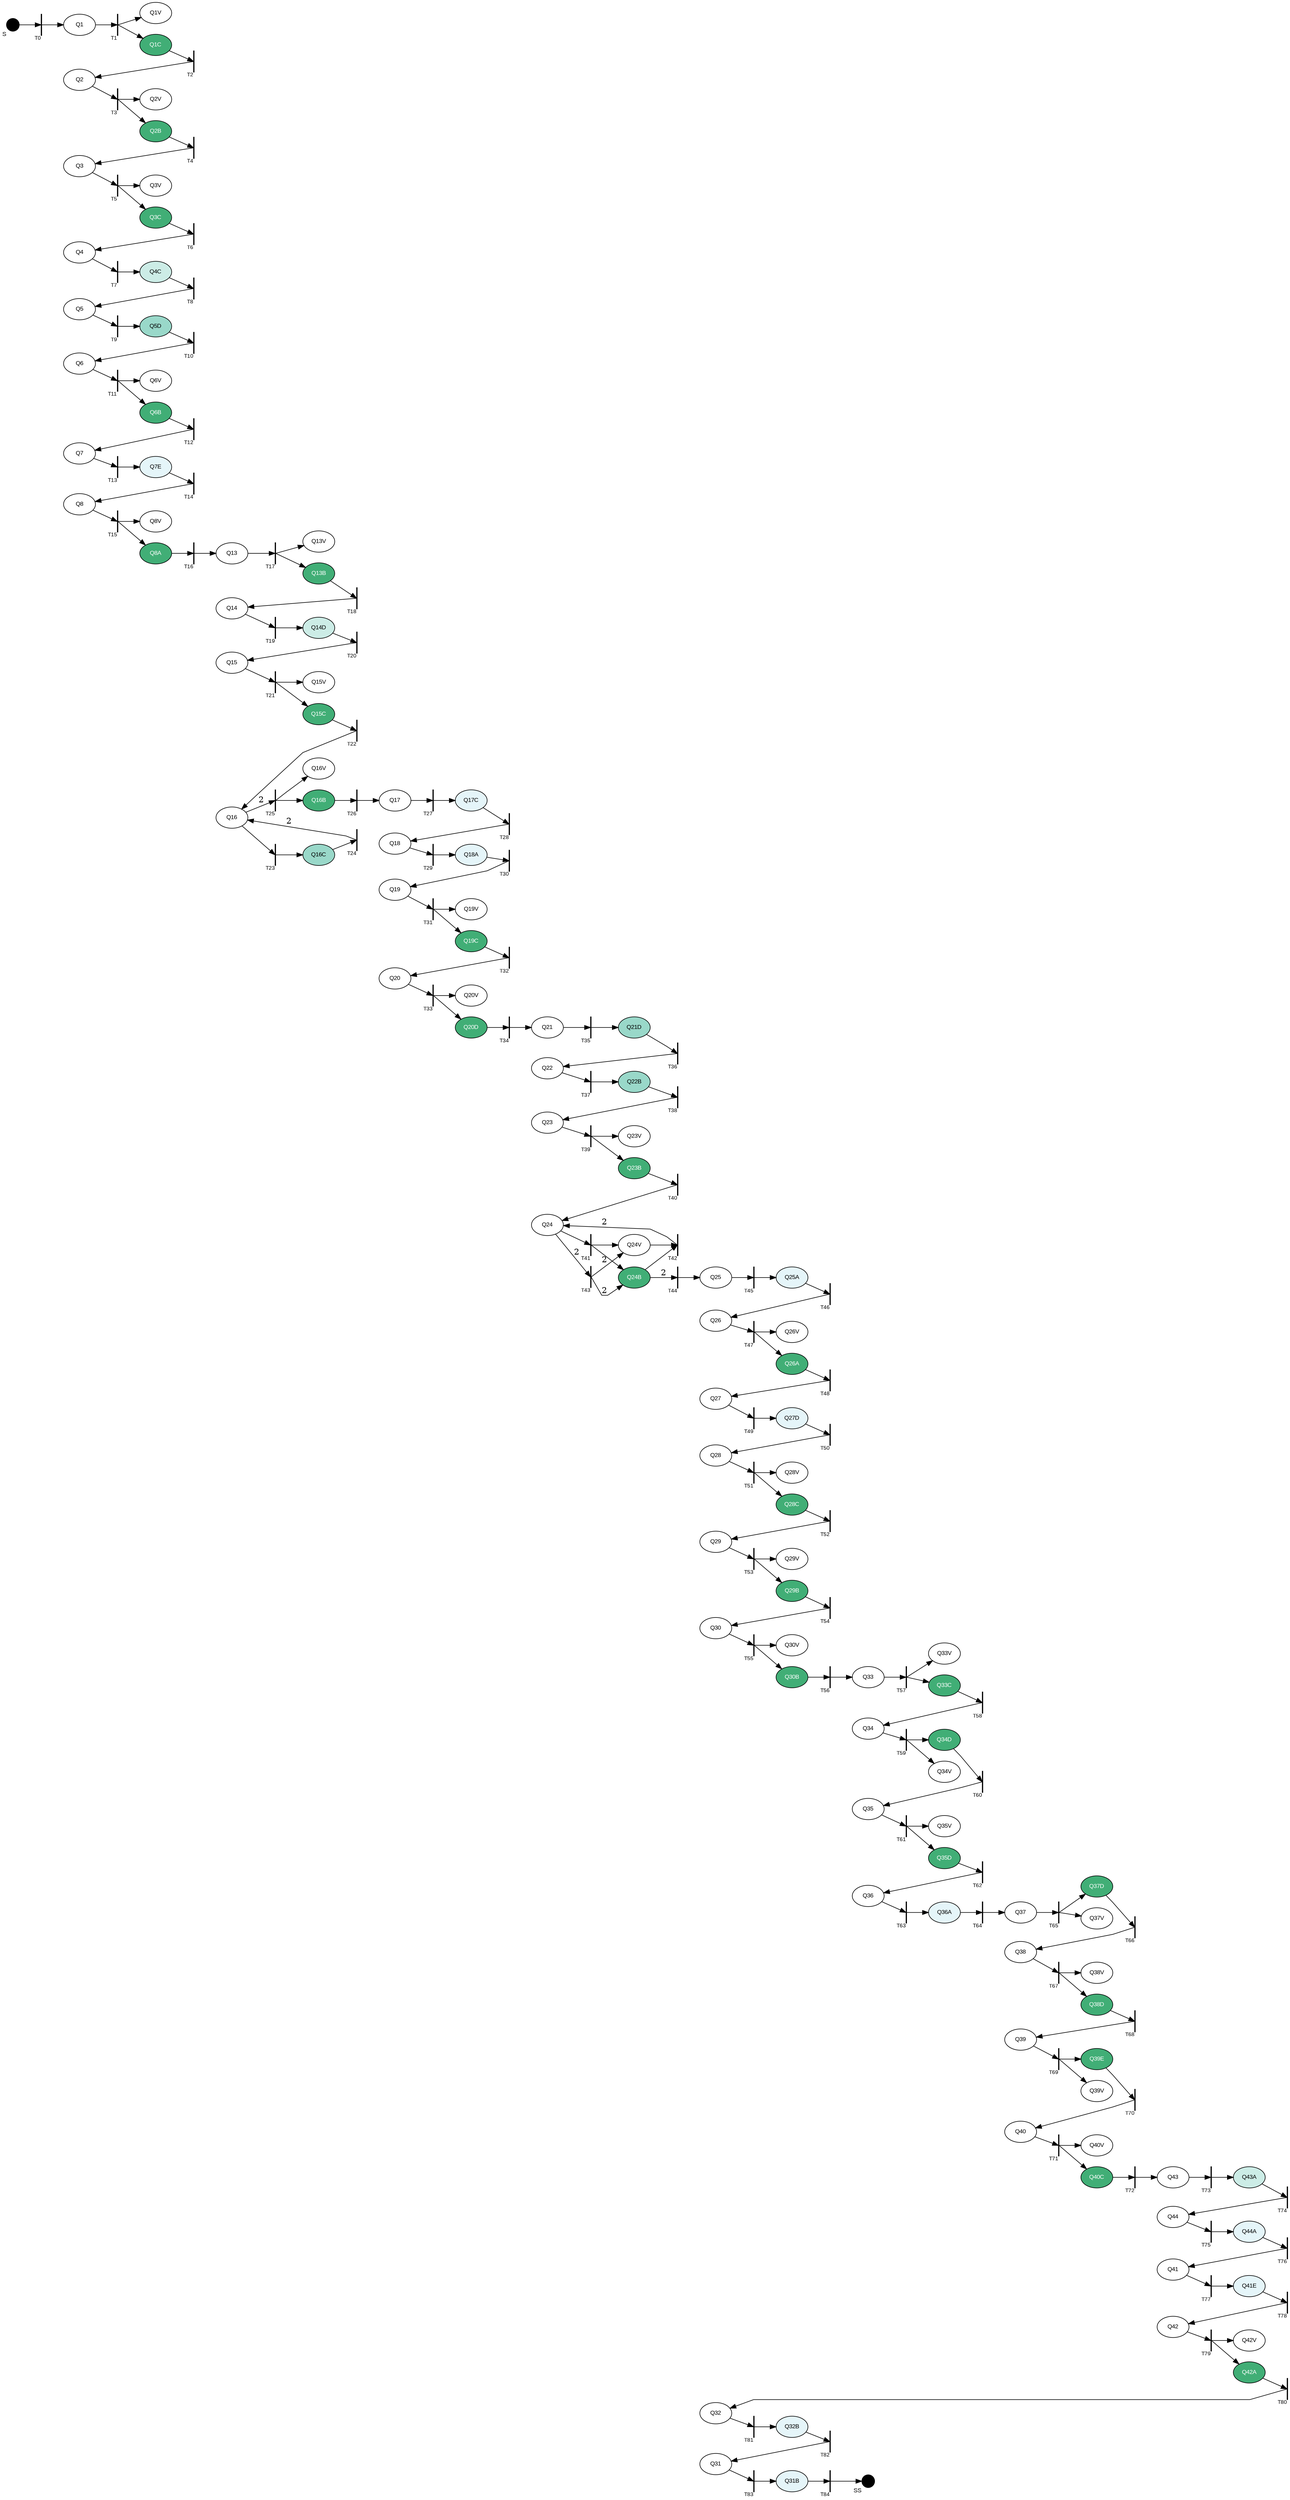 digraph G { rankdir=LR; splines=polyline;
node[style=filled; fontsize=10; fontname=Arial; fontcolor=black; fillcolor=white; colorscheme=bugn9];
"S"[fillcolor=black; shape=point; width=0.3; xlabel="S";];"Q1"[colorscheme="reds5"; fillcolor=white; ]; "Q1C"[fillcolor=6; fontcolor=white;]; "Q2"[colorscheme="reds5"; fillcolor=white; ]; "Q2B"[fillcolor=6; fontcolor=white;]; "Q3"[colorscheme="reds5"; fillcolor=white; ]; "Q3C"[fillcolor=6; fontcolor=white;]; "Q4"[colorscheme="reds5"; fillcolor=white; ]; "Q4C"[fillcolor=3; ]; "Q5"[colorscheme="reds5"; fillcolor=white; ]; "Q5D"[fillcolor=4; ]; "Q6"[colorscheme="reds5"; fillcolor=white; ]; "Q6B"[fillcolor=6; fontcolor=white;]; "Q7"[colorscheme="reds5"; fillcolor=white; ]; "Q7E"[fillcolor=2; ]; "Q8"[colorscheme="reds5"; fillcolor=white; ]; "Q8A"[fillcolor=6; fontcolor=white;]; "Q13"[colorscheme="reds5"; fillcolor=white; ]; "Q13B"[fillcolor=6; fontcolor=white;]; "Q14"[colorscheme="reds5"; fillcolor=white; ]; "Q14D"[fillcolor=3; ]; "Q15"[colorscheme="reds5"; fillcolor=white; ]; "Q15C"[fillcolor=6; fontcolor=white;]; "Q16"[colorscheme="reds5"; fillcolor=white; fontcolor=black;]; "Q16C"[fillcolor=4; ]; "Q16B"[fillcolor=6; fontcolor=white;]; "Q17"[colorscheme="reds5"; fillcolor=white; ]; "Q17C"[fillcolor=2; ]; "Q18"[colorscheme="reds5"; fillcolor=white; ]; "Q18A"[fillcolor=2; ]; "Q19"[colorscheme="reds5"; fillcolor=white; ]; "Q19C"[fillcolor=6; fontcolor=white;]; "Q20"[colorscheme="reds5"; fillcolor=white; ]; "Q20D"[fillcolor=6; fontcolor=white;]; "Q21"[colorscheme="reds5"; fillcolor=white; ]; "Q21D"[fillcolor=4; ]; "Q22"[colorscheme="reds5"; fillcolor=white; ]; "Q22B"[fillcolor=4; ]; "Q23"[colorscheme="reds5"; fillcolor=white; ]; "Q23B"[fillcolor=6; fontcolor=white;]; "Q24"[colorscheme="reds5"; fillcolor=white; fontcolor=black;]; "Q24B"[fillcolor=6; fontcolor=white;]; "Q25"[colorscheme="reds5"; fillcolor=white; ]; "Q25A"[fillcolor=2; ]; "Q26"[colorscheme="reds5"; fillcolor=white; ]; "Q26A"[fillcolor=6; fontcolor=white;]; "Q27"[colorscheme="reds5"; fillcolor=white; ]; "Q27D"[fillcolor=2; ]; "Q28"[colorscheme="reds5"; fillcolor=white; ]; "Q28C"[fillcolor=6; fontcolor=white;]; "Q29"[colorscheme="reds5"; fillcolor=white; ]; "Q29B"[fillcolor=6; fontcolor=white;]; "Q30"[colorscheme="reds5"; fillcolor=white; ]; "Q30B"[fillcolor=6; fontcolor=white;]; "Q33"[colorscheme="reds5"; fillcolor=white; ]; "Q33C"[fillcolor=6; fontcolor=white;]; "Q34"[colorscheme="reds5"; fillcolor=white; ]; "Q34D"[fillcolor=6; fontcolor=white;]; "Q35"[colorscheme="reds5"; fillcolor=white; ]; "Q35D"[fillcolor=6; fontcolor=white;]; "Q36"[colorscheme="reds5"; fillcolor=white; ]; "Q36A"[fillcolor=2; ]; "Q37"[colorscheme="reds5"; fillcolor=white; ]; "Q37D"[fillcolor=6; fontcolor=white;]; "Q38"[colorscheme="reds5"; fillcolor=white; ]; "Q38D"[fillcolor=6; fontcolor=white;]; "Q39"[colorscheme="reds5"; fillcolor=white; ]; "Q39E"[fillcolor=6; fontcolor=white;]; "Q40"[colorscheme="reds5"; fillcolor=white; ]; "Q40C"[fillcolor=6; fontcolor=white;]; "Q43"[colorscheme="reds5"; fillcolor=white; ]; "Q43A"[fillcolor=3; ]; "Q44"[colorscheme="reds5"; fillcolor=white; ]; "Q44A"[fillcolor=2; ]; "Q41"[colorscheme="reds5"; fillcolor=white; ]; "Q41E"[fillcolor=2; ]; "Q42"[colorscheme="reds5"; fillcolor=white; ]; "Q42A"[fillcolor=6; fontcolor=white;]; "Q32"[colorscheme="reds5"; fillcolor=white; ]; "Q32B"[fillcolor=2; ]; "Q31"[colorscheme="reds5"; fillcolor=white; ]; "Q31B"[fillcolor=2; ]; "SS"[fillcolor=black; shape=point; width=0.3; xlabel="SS";];"T0"[fillcolor=black; shape=box; label=""; width=0.01; fontsize=9; xlabel="T0"]; "T1"[fillcolor=black; shape=box; label=""; width=0.01; fontsize=9; xlabel="T1"]; "T2"[fillcolor=black; shape=box; label=""; width=0.01; fontsize=9; xlabel="T2"]; "T3"[fillcolor=black; shape=box; label=""; width=0.01; fontsize=9; xlabel="T3"]; "T4"[fillcolor=black; shape=box; label=""; width=0.01; fontsize=9; xlabel="T4"]; "T5"[fillcolor=black; shape=box; label=""; width=0.01; fontsize=9; xlabel="T5"]; "T6"[fillcolor=black; shape=box; label=""; width=0.01; fontsize=9; xlabel="T6"]; "T7"[fillcolor=black; shape=box; label=""; width=0.01; fontsize=9; xlabel="T7"]; "T8"[fillcolor=black; shape=box; label=""; width=0.01; fontsize=9; xlabel="T8"]; "T9"[fillcolor=black; shape=box; label=""; width=0.01; fontsize=9; xlabel="T9"]; "T10"[fillcolor=black; shape=box; label=""; width=0.01; fontsize=9; xlabel="T10"]; "T11"[fillcolor=black; shape=box; label=""; width=0.01; fontsize=9; xlabel="T11"]; "T12"[fillcolor=black; shape=box; label=""; width=0.01; fontsize=9; xlabel="T12"]; "T13"[fillcolor=black; shape=box; label=""; width=0.01; fontsize=9; xlabel="T13"]; "T14"[fillcolor=black; shape=box; label=""; width=0.01; fontsize=9; xlabel="T14"]; "T15"[fillcolor=black; shape=box; label=""; width=0.01; fontsize=9; xlabel="T15"]; "T16"[fillcolor=black; shape=box; label=""; width=0.01; fontsize=9; xlabel="T16"]; "T17"[fillcolor=black; shape=box; label=""; width=0.01; fontsize=9; xlabel="T17"]; "T18"[fillcolor=black; shape=box; label=""; width=0.01; fontsize=9; xlabel="T18"]; "T19"[fillcolor=black; shape=box; label=""; width=0.01; fontsize=9; xlabel="T19"]; "T20"[fillcolor=black; shape=box; label=""; width=0.01; fontsize=9; xlabel="T20"]; "T21"[fillcolor=black; shape=box; label=""; width=0.01; fontsize=9; xlabel="T21"]; "T22"[fillcolor=black; shape=box; label=""; width=0.01; fontsize=9; xlabel="T22"]; "T23"[fillcolor=black; shape=box; label=""; width=0.01; fontsize=9; xlabel="T23"]; "T24"[fillcolor=black; shape=box; label=""; width=0.01; fontsize=9; xlabel="T24"]; "T25"[fillcolor=black; shape=box; label=""; width=0.01; fontsize=9; xlabel="T25"]; "T26"[fillcolor=black; shape=box; label=""; width=0.01; fontsize=9; xlabel="T26"]; "T27"[fillcolor=black; shape=box; label=""; width=0.01; fontsize=9; xlabel="T27"]; "T28"[fillcolor=black; shape=box; label=""; width=0.01; fontsize=9; xlabel="T28"]; "T29"[fillcolor=black; shape=box; label=""; width=0.01; fontsize=9; xlabel="T29"]; "T30"[fillcolor=black; shape=box; label=""; width=0.01; fontsize=9; xlabel="T30"]; "T31"[fillcolor=black; shape=box; label=""; width=0.01; fontsize=9; xlabel="T31"]; "T32"[fillcolor=black; shape=box; label=""; width=0.01; fontsize=9; xlabel="T32"]; "T33"[fillcolor=black; shape=box; label=""; width=0.01; fontsize=9; xlabel="T33"]; "T34"[fillcolor=black; shape=box; label=""; width=0.01; fontsize=9; xlabel="T34"]; "T35"[fillcolor=black; shape=box; label=""; width=0.01; fontsize=9; xlabel="T35"]; "T36"[fillcolor=black; shape=box; label=""; width=0.01; fontsize=9; xlabel="T36"]; "T37"[fillcolor=black; shape=box; label=""; width=0.01; fontsize=9; xlabel="T37"]; "T38"[fillcolor=black; shape=box; label=""; width=0.01; fontsize=9; xlabel="T38"]; "T39"[fillcolor=black; shape=box; label=""; width=0.01; fontsize=9; xlabel="T39"]; "T40"[fillcolor=black; shape=box; label=""; width=0.01; fontsize=9; xlabel="T40"]; "T41"[fillcolor=black; shape=box; label=""; width=0.01; fontsize=9; xlabel="T41"]; "T42"[fillcolor=black; shape=box; label=""; width=0.01; fontsize=9; xlabel="T42"]; "T43"[fillcolor=black; shape=box; label=""; width=0.01; fontsize=9; xlabel="T43"]; "T44"[fillcolor=black; shape=box; label=""; width=0.01; fontsize=9; xlabel="T44"]; "T45"[fillcolor=black; shape=box; label=""; width=0.01; fontsize=9; xlabel="T45"]; "T46"[fillcolor=black; shape=box; label=""; width=0.01; fontsize=9; xlabel="T46"]; "T47"[fillcolor=black; shape=box; label=""; width=0.01; fontsize=9; xlabel="T47"]; "T48"[fillcolor=black; shape=box; label=""; width=0.01; fontsize=9; xlabel="T48"]; "T49"[fillcolor=black; shape=box; label=""; width=0.01; fontsize=9; xlabel="T49"]; "T50"[fillcolor=black; shape=box; label=""; width=0.01; fontsize=9; xlabel="T50"]; "T51"[fillcolor=black; shape=box; label=""; width=0.01; fontsize=9; xlabel="T51"]; "T52"[fillcolor=black; shape=box; label=""; width=0.01; fontsize=9; xlabel="T52"]; "T53"[fillcolor=black; shape=box; label=""; width=0.01; fontsize=9; xlabel="T53"]; "T54"[fillcolor=black; shape=box; label=""; width=0.01; fontsize=9; xlabel="T54"]; "T55"[fillcolor=black; shape=box; label=""; width=0.01; fontsize=9; xlabel="T55"]; "T56"[fillcolor=black; shape=box; label=""; width=0.01; fontsize=9; xlabel="T56"]; "T57"[fillcolor=black; shape=box; label=""; width=0.01; fontsize=9; xlabel="T57"]; "T58"[fillcolor=black; shape=box; label=""; width=0.01; fontsize=9; xlabel="T58"]; "T59"[fillcolor=black; shape=box; label=""; width=0.01; fontsize=9; xlabel="T59"]; "T60"[fillcolor=black; shape=box; label=""; width=0.01; fontsize=9; xlabel="T60"]; "T61"[fillcolor=black; shape=box; label=""; width=0.01; fontsize=9; xlabel="T61"]; "T62"[fillcolor=black; shape=box; label=""; width=0.01; fontsize=9; xlabel="T62"]; "T63"[fillcolor=black; shape=box; label=""; width=0.01; fontsize=9; xlabel="T63"]; "T64"[fillcolor=black; shape=box; label=""; width=0.01; fontsize=9; xlabel="T64"]; "T65"[fillcolor=black; shape=box; label=""; width=0.01; fontsize=9; xlabel="T65"]; "T66"[fillcolor=black; shape=box; label=""; width=0.01; fontsize=9; xlabel="T66"]; "T67"[fillcolor=black; shape=box; label=""; width=0.01; fontsize=9; xlabel="T67"]; "T68"[fillcolor=black; shape=box; label=""; width=0.01; fontsize=9; xlabel="T68"]; "T69"[fillcolor=black; shape=box; label=""; width=0.01; fontsize=9; xlabel="T69"]; "T70"[fillcolor=black; shape=box; label=""; width=0.01; fontsize=9; xlabel="T70"]; "T71"[fillcolor=black; shape=box; label=""; width=0.01; fontsize=9; xlabel="T71"]; "T72"[fillcolor=black; shape=box; label=""; width=0.01; fontsize=9; xlabel="T72"]; "T73"[fillcolor=black; shape=box; label=""; width=0.01; fontsize=9; xlabel="T73"]; "T74"[fillcolor=black; shape=box; label=""; width=0.01; fontsize=9; xlabel="T74"]; "T75"[fillcolor=black; shape=box; label=""; width=0.01; fontsize=9; xlabel="T75"]; "T76"[fillcolor=black; shape=box; label=""; width=0.01; fontsize=9; xlabel="T76"]; "T77"[fillcolor=black; shape=box; label=""; width=0.01; fontsize=9; xlabel="T77"]; "T78"[fillcolor=black; shape=box; label=""; width=0.01; fontsize=9; xlabel="T78"]; "T79"[fillcolor=black; shape=box; label=""; width=0.01; fontsize=9; xlabel="T79"]; "T80"[fillcolor=black; shape=box; label=""; width=0.01; fontsize=9; xlabel="T80"]; "T81"[fillcolor=black; shape=box; label=""; width=0.01; fontsize=9; xlabel="T81"]; "T82"[fillcolor=black; shape=box; label=""; width=0.01; fontsize=9; xlabel="T82"]; "T83"[fillcolor=black; shape=box; label=""; width=0.01; fontsize=9; xlabel="T83"]; "T84"[fillcolor=black; shape=box; label=""; width=0.01; fontsize=9; xlabel="T84"]; {rank=same; "Q1"; "Q2"; "Q3"; "Q4"; "Q5"; "Q6"; "Q7"; "Q8"; }{rank=same; "Q13"; "Q14"; "Q15"; "Q16"; }{rank=same; "Q17"; "Q18"; "Q19"; "Q20"; }{rank=same; "Q21"; "Q22"; "Q23"; "Q24"; }{rank=same; "Q25"; "Q26"; "Q27"; "Q28"; "Q29"; "Q30"; "Q32"; "Q31"; }{rank=same; "Q33"; "Q34"; "Q35"; "Q36"; }{rank=same; "Q37"; "Q38"; "Q39"; "Q40"; }{rank=same; "Q43"; "Q44"; "Q41"; "Q42"; }"S"->"T0" "T0"->"Q1" "Q1"->"T1" "T1"->"Q1C" "T1"->"Q1V" "Q1C"->"T2" "T2"->"Q2" "Q2"->"T3" "T3"->"Q2B" "T3"->"Q2V" "Q2B"->"T4" "T4"->"Q3" "Q3"->"T5" "T5"->"Q3C" "T5"->"Q3V" "Q3C"->"T6" "T6"->"Q4" "Q4"->"T7" "T7"->"Q4C" "Q4C"->"T8" "T8"->"Q5" "Q5"->"T9" "T9"->"Q5D" "Q5D"->"T10" "T10"->"Q6" "Q6"->"T11" "T11"->"Q6B" "T11"->"Q6V" "Q6B"->"T12" "T12"->"Q7" "Q7"->"T13" "T13"->"Q7E" "Q7E"->"T14" "T14"->"Q8" "Q8"->"T15" "T15"->"Q8A" "T15"->"Q8V" "Q8A"->"T16" "T16"->"Q13" "Q13"->"T17" "T17"->"Q13B" "T17"->"Q13V" "Q13B"->"T18" "T18"->"Q14" "Q14"->"T19" "T19"->"Q14D" "Q14D"->"T20" "T20"->"Q15" "Q15"->"T21" "T21"->"Q15C" "T21"->"Q15V" "Q15C"->"T22" "T22"->"Q16" "Q16"->"T23" "T23"->"Q16C" "Q16C"->"T24" "T24"->"Q16"[label="2";]; "Q16"->"T25"[label="2";]; "T25"->"Q16B" "T25"->"Q16V" "Q16B"->"T26" "T26"->"Q17" "Q17"->"T27" "T27"->"Q17C" "Q17C"->"T28" "T28"->"Q18" "Q18"->"T29" "T29"->"Q18A" "Q18A"->"T30" "T30"->"Q19" "Q19"->"T31" "T31"->"Q19C" "T31"->"Q19V" "Q19C"->"T32" "T32"->"Q20" "Q20"->"T33" "T33"->"Q20D" "T33"->"Q20V" "Q20D"->"T34" "T34"->"Q21" "Q21"->"T35" "T35"->"Q21D" "Q21D"->"T36" "T36"->"Q22" "Q22"->"T37" "T37"->"Q22B" "Q22B"->"T38" "T38"->"Q23" "Q23"->"T39" "T39"->"Q23B" "T39"->"Q23V" "Q23B"->"T40" "T40"->"Q24" "Q24"->"T41" "T41"->"Q24B" "T41"->"Q24V" "Q24B"->"T42" "Q24V"->"T42" "T42"->"Q24"[label="2";]; "Q24"->"T43"[label="2";]; "T43"->"Q24B"[label="2";]; "T43"->"Q24V"[label="2";]; "Q24B"->"T44"[label="2";]; "T44"->"Q25" "Q25"->"T45" "T45"->"Q25A" "Q25A"->"T46" "T46"->"Q26" "Q26"->"T47" "T47"->"Q26A" "T47"->"Q26V" "Q26A"->"T48" "T48"->"Q27" "Q27"->"T49" "T49"->"Q27D" "Q27D"->"T50" "T50"->"Q28" "Q28"->"T51" "T51"->"Q28C" "T51"->"Q28V" "Q28C"->"T52" "T52"->"Q29" "Q29"->"T53" "T53"->"Q29B" "T53"->"Q29V" "Q29B"->"T54" "T54"->"Q30" "Q30"->"T55" "T55"->"Q30B" "T55"->"Q30V" "Q30B"->"T56" "T56"->"Q33" "Q33"->"T57" "T57"->"Q33C" "T57"->"Q33V" "Q33C"->"T58" "T58"->"Q34" "Q34"->"T59" "T59"->"Q34D" "T59"->"Q34V" "Q34D"->"T60" "T60"->"Q35" "Q35"->"T61" "T61"->"Q35D" "T61"->"Q35V" "Q35D"->"T62" "T62"->"Q36" "Q36"->"T63" "T63"->"Q36A" "Q36A"->"T64" "T64"->"Q37" "Q37"->"T65" "T65"->"Q37D" "T65"->"Q37V" "Q37D"->"T66" "T66"->"Q38" "Q38"->"T67" "T67"->"Q38D" "T67"->"Q38V" "Q38D"->"T68" "T68"->"Q39" "Q39"->"T69" "T69"->"Q39E" "T69"->"Q39V" "Q39E"->"T70" "T70"->"Q40" "Q40"->"T71" "T71"->"Q40C" "T71"->"Q40V" "Q40C"->"T72" "T72"->"Q43" "Q43"->"T73" "T73"->"Q43A" "Q43A"->"T74" "T74"->"Q44" "Q44"->"T75" "T75"->"Q44A" "Q44A"->"T76" "T76"->"Q41" "Q41"->"T77" "T77"->"Q41E" "Q41E"->"T78" "T78"->"Q42" "Q42"->"T79" "T79"->"Q42A" "T79"->"Q42V" "Q42A"->"T80" "T80"->"Q32" "Q32"->"T81" "T81"->"Q32B" "Q32B"->"T82" "T82"->"Q31" "Q31"->"T83" "T83"->"Q31B" "Q31B"->"T84" "T84"->"SS" }